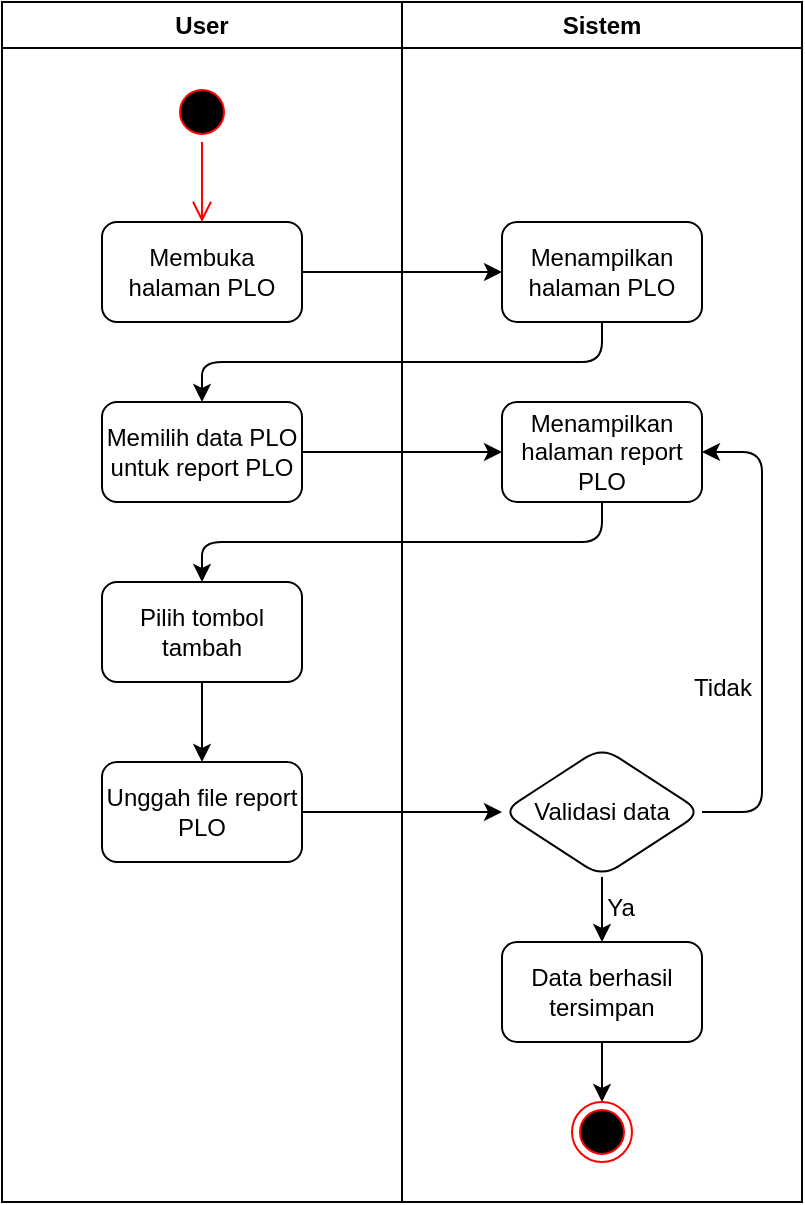 <mxfile>
    <diagram id="wwH_sdmzLlYFDHL4ZNVa" name="Page-1">
        <mxGraphModel dx="1255" dy="500" grid="1" gridSize="10" guides="1" tooltips="1" connect="1" arrows="1" fold="1" page="1" pageScale="1" pageWidth="850" pageHeight="1100" math="0" shadow="0">
            <root>
                <mxCell id="0"/>
                <mxCell id="1" parent="0"/>
                <mxCell id="3" value="User" style="swimlane;whiteSpace=wrap;html=1;startSize=23;" vertex="1" parent="1">
                    <mxGeometry x="80" y="80" width="200" height="600" as="geometry"/>
                </mxCell>
                <mxCell id="4" value="" style="ellipse;html=1;shape=startState;fillColor=#000000;strokeColor=#ff0000;" vertex="1" parent="3">
                    <mxGeometry x="85" y="40" width="30" height="30" as="geometry"/>
                </mxCell>
                <mxCell id="5" value="" style="edgeStyle=orthogonalEdgeStyle;html=1;verticalAlign=bottom;endArrow=open;endSize=8;strokeColor=#ff0000;entryX=0.5;entryY=0;entryDx=0;entryDy=0;" edge="1" parent="3" source="4" target="6">
                    <mxGeometry relative="1" as="geometry">
                        <mxPoint x="100" y="110" as="targetPoint"/>
                    </mxGeometry>
                </mxCell>
                <mxCell id="6" value="Membuka halaman PLO" style="rounded=1;whiteSpace=wrap;html=1;" vertex="1" parent="3">
                    <mxGeometry x="50" y="110" width="100" height="50" as="geometry"/>
                </mxCell>
                <mxCell id="7" value="Memilih data PLO untuk report PLO" style="rounded=1;whiteSpace=wrap;html=1;" vertex="1" parent="3">
                    <mxGeometry x="50" y="200" width="100" height="50" as="geometry"/>
                </mxCell>
                <mxCell id="19" value="" style="edgeStyle=none;html=1;" edge="1" parent="3" source="16" target="18">
                    <mxGeometry relative="1" as="geometry"/>
                </mxCell>
                <mxCell id="16" value="Pilih tombol tambah" style="rounded=1;whiteSpace=wrap;html=1;" vertex="1" parent="3">
                    <mxGeometry x="50" y="290" width="100" height="50" as="geometry"/>
                </mxCell>
                <mxCell id="18" value="Unggah file report PLO" style="rounded=1;whiteSpace=wrap;html=1;" vertex="1" parent="3">
                    <mxGeometry x="50" y="380" width="100" height="50" as="geometry"/>
                </mxCell>
                <mxCell id="8" value="Sistem" style="swimlane;whiteSpace=wrap;html=1;" vertex="1" parent="1">
                    <mxGeometry x="280" y="80" width="200" height="600" as="geometry"/>
                </mxCell>
                <mxCell id="9" value="Menampilkan halaman PLO" style="rounded=1;whiteSpace=wrap;html=1;" vertex="1" parent="8">
                    <mxGeometry x="50" y="110" width="100" height="50" as="geometry"/>
                </mxCell>
                <mxCell id="11" value="Menampilkan halaman report PLO" style="rounded=1;whiteSpace=wrap;html=1;" vertex="1" parent="8">
                    <mxGeometry x="50" y="200" width="100" height="50" as="geometry"/>
                </mxCell>
                <mxCell id="23" value="" style="edgeStyle=none;html=1;" edge="1" parent="8" source="20" target="22">
                    <mxGeometry relative="1" as="geometry"/>
                </mxCell>
                <mxCell id="24" style="edgeStyle=none;html=1;entryX=1;entryY=0.5;entryDx=0;entryDy=0;" edge="1" parent="8" source="20" target="11">
                    <mxGeometry relative="1" as="geometry">
                        <Array as="points">
                            <mxPoint x="180" y="405"/>
                            <mxPoint x="180" y="225"/>
                        </Array>
                    </mxGeometry>
                </mxCell>
                <mxCell id="20" value="Validasi data" style="rhombus;whiteSpace=wrap;html=1;rounded=1;" vertex="1" parent="8">
                    <mxGeometry x="50" y="372.5" width="100" height="65" as="geometry"/>
                </mxCell>
                <mxCell id="29" value="" style="edgeStyle=none;html=1;" edge="1" parent="8" source="22" target="28">
                    <mxGeometry relative="1" as="geometry"/>
                </mxCell>
                <mxCell id="22" value="Data berhasil tersimpan" style="rounded=1;whiteSpace=wrap;html=1;" vertex="1" parent="8">
                    <mxGeometry x="50" y="470" width="100" height="50" as="geometry"/>
                </mxCell>
                <mxCell id="25" value="Tidak" style="text;html=1;align=center;verticalAlign=middle;resizable=0;points=[];autosize=1;strokeColor=none;fillColor=none;" vertex="1" parent="8">
                    <mxGeometry x="135" y="328" width="50" height="30" as="geometry"/>
                </mxCell>
                <mxCell id="27" value="Ya" style="text;html=1;align=center;verticalAlign=middle;resizable=0;points=[];autosize=1;strokeColor=none;fillColor=none;" vertex="1" parent="8">
                    <mxGeometry x="89" y="437.5" width="40" height="30" as="geometry"/>
                </mxCell>
                <mxCell id="28" value="" style="ellipse;html=1;shape=endState;fillColor=#000000;strokeColor=#ff0000;" vertex="1" parent="8">
                    <mxGeometry x="85" y="550" width="30" height="30" as="geometry"/>
                </mxCell>
                <mxCell id="13" value="" style="edgeStyle=none;html=1;" edge="1" parent="1" source="6" target="9">
                    <mxGeometry relative="1" as="geometry"/>
                </mxCell>
                <mxCell id="14" value="" style="edgeStyle=none;html=1;exitX=0.5;exitY=1;exitDx=0;exitDy=0;entryX=0.5;entryY=0;entryDx=0;entryDy=0;" edge="1" parent="1" source="9" target="7">
                    <mxGeometry relative="1" as="geometry">
                        <Array as="points">
                            <mxPoint x="380" y="260"/>
                            <mxPoint x="180" y="260"/>
                        </Array>
                    </mxGeometry>
                </mxCell>
                <mxCell id="15" value="" style="edgeStyle=none;html=1;" edge="1" parent="1" source="7" target="11">
                    <mxGeometry relative="1" as="geometry"/>
                </mxCell>
                <mxCell id="17" value="" style="edgeStyle=none;html=1;" edge="1" parent="1" source="11" target="16">
                    <mxGeometry relative="1" as="geometry">
                        <Array as="points">
                            <mxPoint x="380" y="350"/>
                            <mxPoint x="180" y="350"/>
                        </Array>
                    </mxGeometry>
                </mxCell>
                <mxCell id="21" value="" style="edgeStyle=none;html=1;" edge="1" parent="1" source="18" target="20">
                    <mxGeometry relative="1" as="geometry"/>
                </mxCell>
            </root>
        </mxGraphModel>
    </diagram>
</mxfile>
